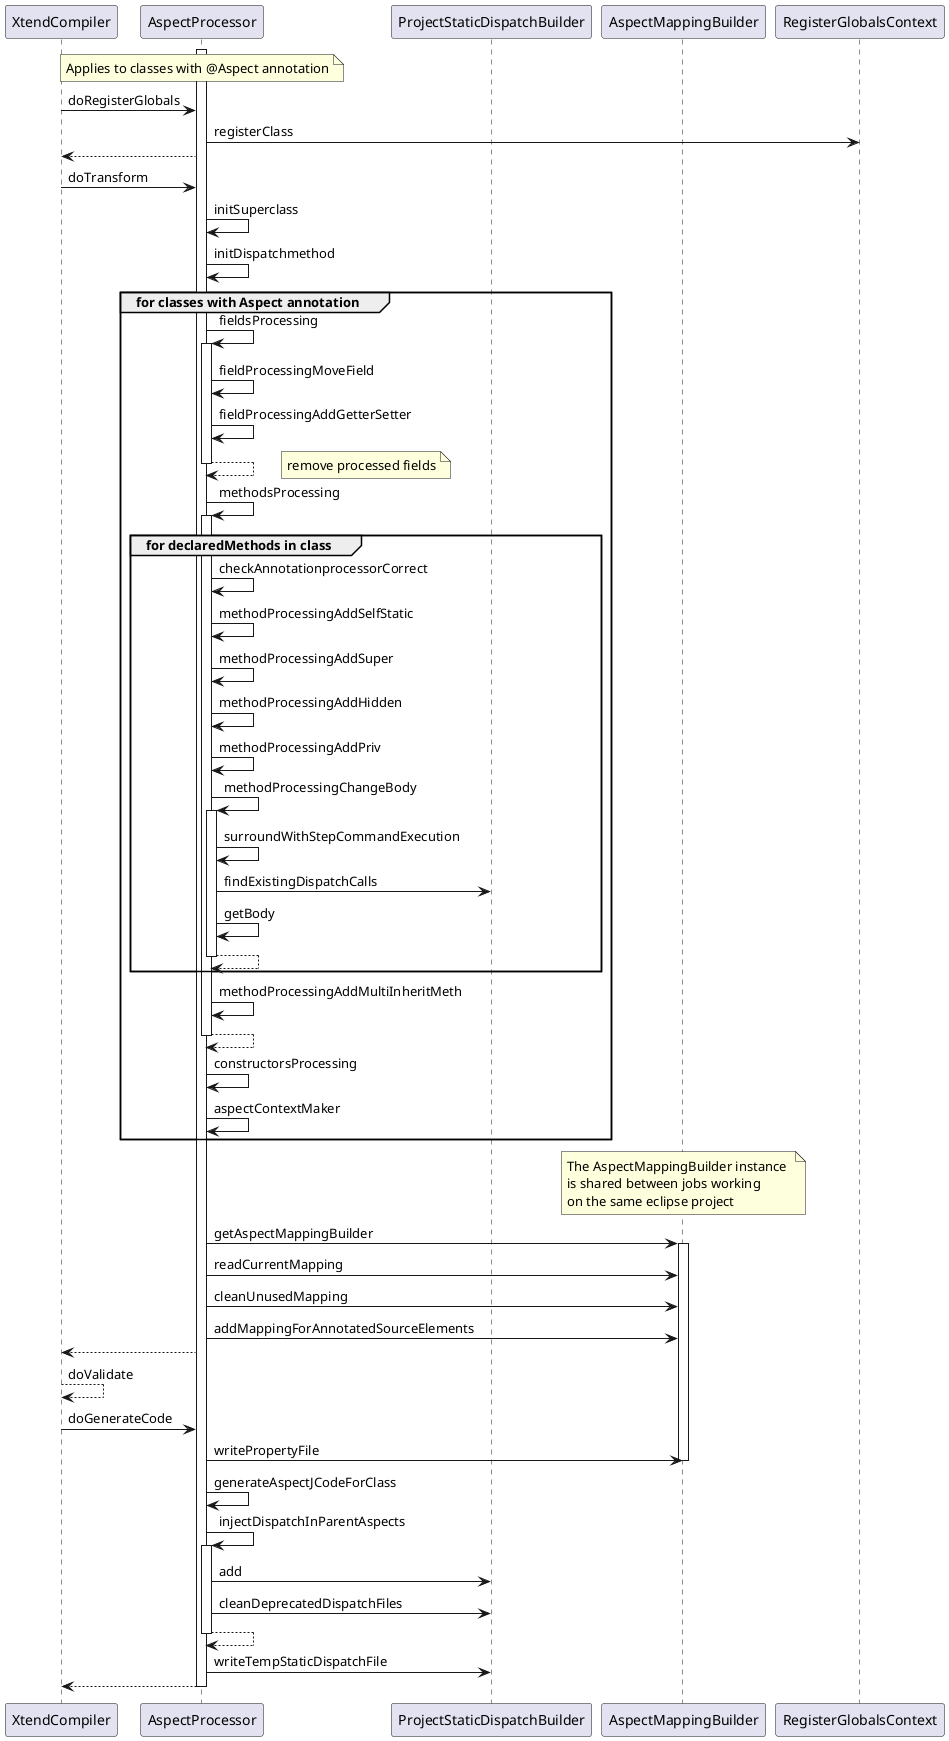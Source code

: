 @startuml

participant XtendCompiler as XtendCompiler
participant AspectProcessor as Processor
participant ProjectStaticDispatchBuilder
participant AspectMappingBuilder
participant RegisterGlobalsContext

note over of Processor
	Applies to classes with @Aspect annotation
end note

activate Processor

XtendCompiler -> Processor: doRegisterGlobals
Processor -> RegisterGlobalsContext: registerClass
XtendCompiler <-- Processor

XtendCompiler -> Processor: doTransform
Processor -> Processor: initSuperclass
Processor -> Processor: initDispatchmethod
group for classes with Aspect annotation
	Processor -> Processor: fieldsProcessing
	activate Processor
		Processor -> Processor: fieldProcessingMoveField
		Processor -> Processor: fieldProcessingAddGetterSetter
		Processor --> Processor
		note right
			remove processed fields
		end note
	deactivate Processor
	Processor -> Processor: methodsProcessing
	activate Processor
		group for declaredMethods in class
			Processor -> Processor: checkAnnotationprocessorCorrect
			Processor -> Processor: methodProcessingAddSelfStatic
			Processor -> Processor: methodProcessingAddSuper
			Processor -> Processor: methodProcessingAddHidden
			Processor -> Processor: methodProcessingAddPriv
			Processor -> Processor: methodProcessingChangeBody
			activate Processor
				Processor -> Processor: surroundWithStepCommandExecution
				Processor -> ProjectStaticDispatchBuilder : findExistingDispatchCalls					
				Processor -> Processor: getBody
				Processor --> Processor
			deactivate Processor
		end
		Processor -> Processor: methodProcessingAddMultiInheritMeth
		Processor --> Processor
	deactivate Processor
	Processor -> Processor: constructorsProcessing
	Processor -> Processor: aspectContextMaker
end

note over AspectMappingBuilder
	The AspectMappingBuilder instance 
	is shared between jobs working 
	on the same eclipse project
end note
Processor -> AspectMappingBuilder: getAspectMappingBuilder
activate AspectMappingBuilder
Processor -> AspectMappingBuilder: readCurrentMapping
Processor -> AspectMappingBuilder: cleanUnusedMapping
Processor -> AspectMappingBuilder: addMappingForAnnotatedSourceElements
XtendCompiler <-- Processor

XtendCompiler --> XtendCompiler: doValidate

XtendCompiler -> Processor: doGenerateCode
Processor -> AspectMappingBuilder: writePropertyFile
deactivate AspectMappingBuilder
Processor -> Processor: generateAspectJCodeForClass
Processor -> Processor: injectDispatchInParentAspects
activate Processor
Processor -> ProjectStaticDispatchBuilder : add
Processor -> ProjectStaticDispatchBuilder : cleanDeprecatedDispatchFiles
Processor --> Processor
deactivate Processor
Processor -> ProjectStaticDispatchBuilder : writeTempStaticDispatchFile
XtendCompiler <-- Processor

deactivate Processor
@enduml